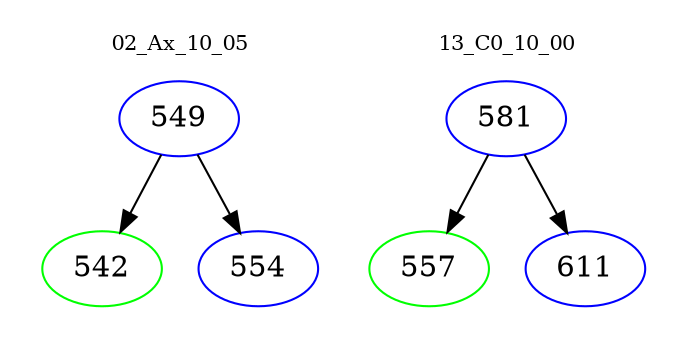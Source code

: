 digraph{
subgraph cluster_0 {
color = white
label = "02_Ax_10_05";
fontsize=10;
T0_549 [label="549", color="blue"]
T0_549 -> T0_542 [color="black"]
T0_542 [label="542", color="green"]
T0_549 -> T0_554 [color="black"]
T0_554 [label="554", color="blue"]
}
subgraph cluster_1 {
color = white
label = "13_C0_10_00";
fontsize=10;
T1_581 [label="581", color="blue"]
T1_581 -> T1_557 [color="black"]
T1_557 [label="557", color="green"]
T1_581 -> T1_611 [color="black"]
T1_611 [label="611", color="blue"]
}
}
